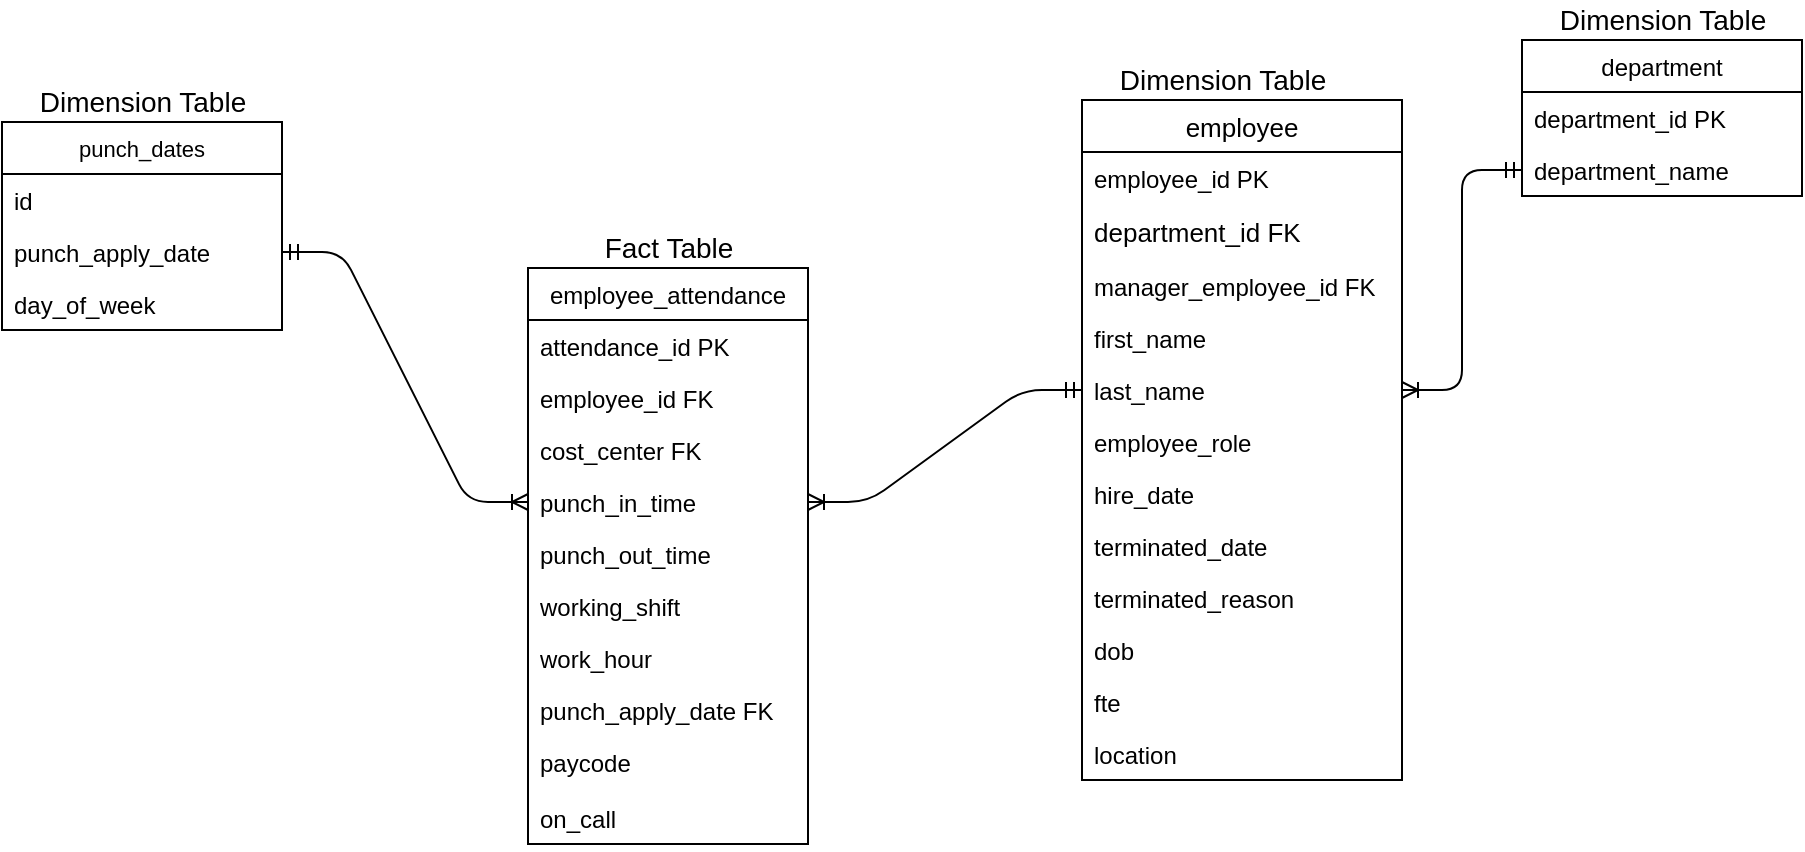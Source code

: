 <mxfile version="15.2.5" type="device"><diagram id="qBIGVreETJCY0qBi5uuP" name="Page-1"><mxGraphModel dx="1483" dy="770" grid="1" gridSize="10" guides="1" tooltips="1" connect="1" arrows="1" fold="1" page="1" pageScale="1" pageWidth="827" pageHeight="1169" math="0" shadow="0"><root><mxCell id="0"/><mxCell id="1" parent="0"/><mxCell id="NiNC5PD55eEqNTgZ0jzD-5" value="department" style="swimlane;fontStyle=0;childLayout=stackLayout;horizontal=1;startSize=26;horizontalStack=0;resizeParent=1;resizeParentMax=0;resizeLast=0;collapsible=1;marginBottom=0;" parent="1" vertex="1"><mxGeometry x="850" y="50" width="140" height="78" as="geometry"/></mxCell><mxCell id="NiNC5PD55eEqNTgZ0jzD-6" value="department_id PK" style="text;strokeColor=none;fillColor=none;align=left;verticalAlign=top;spacingLeft=4;spacingRight=4;overflow=hidden;rotatable=0;points=[[0,0.5],[1,0.5]];portConstraint=eastwest;" parent="NiNC5PD55eEqNTgZ0jzD-5" vertex="1"><mxGeometry y="26" width="140" height="26" as="geometry"/></mxCell><mxCell id="NiNC5PD55eEqNTgZ0jzD-7" value="department_name" style="text;strokeColor=none;fillColor=none;align=left;verticalAlign=top;spacingLeft=4;spacingRight=4;overflow=hidden;rotatable=0;points=[[0,0.5],[1,0.5]];portConstraint=eastwest;" parent="NiNC5PD55eEqNTgZ0jzD-5" vertex="1"><mxGeometry y="52" width="140" height="26" as="geometry"/></mxCell><mxCell id="NiNC5PD55eEqNTgZ0jzD-9" value="employee" style="swimlane;fontStyle=0;childLayout=stackLayout;horizontal=1;startSize=26;horizontalStack=0;resizeParent=1;resizeParentMax=0;resizeLast=0;collapsible=1;marginBottom=0;fontSize=13;" parent="1" vertex="1"><mxGeometry x="630" y="80" width="160" height="340" as="geometry"/></mxCell><mxCell id="NiNC5PD55eEqNTgZ0jzD-10" value="employee_id PK" style="text;strokeColor=none;fillColor=none;align=left;verticalAlign=top;spacingLeft=4;spacingRight=4;overflow=hidden;rotatable=0;points=[[0,0.5],[1,0.5]];portConstraint=eastwest;" parent="NiNC5PD55eEqNTgZ0jzD-9" vertex="1"><mxGeometry y="26" width="160" height="26" as="geometry"/></mxCell><mxCell id="lc8a-9nnhipJQTxzLVIG-1" value="department_id FK&#10;" style="text;strokeColor=none;fillColor=none;align=left;verticalAlign=top;spacingLeft=4;spacingRight=4;overflow=hidden;rotatable=0;points=[[0,0.5],[1,0.5]];portConstraint=eastwest;fontSize=13;" vertex="1" parent="NiNC5PD55eEqNTgZ0jzD-9"><mxGeometry y="52" width="160" height="28" as="geometry"/></mxCell><mxCell id="lc8a-9nnhipJQTxzLVIG-5" value="manager_employee_id FK" style="text;strokeColor=none;fillColor=none;align=left;verticalAlign=top;spacingLeft=4;spacingRight=4;overflow=hidden;rotatable=0;points=[[0,0.5],[1,0.5]];portConstraint=eastwest;" vertex="1" parent="NiNC5PD55eEqNTgZ0jzD-9"><mxGeometry y="80" width="160" height="26" as="geometry"/></mxCell><mxCell id="NiNC5PD55eEqNTgZ0jzD-11" value="first_name" style="text;strokeColor=none;fillColor=none;align=left;verticalAlign=top;spacingLeft=4;spacingRight=4;overflow=hidden;rotatable=0;points=[[0,0.5],[1,0.5]];portConstraint=eastwest;" parent="NiNC5PD55eEqNTgZ0jzD-9" vertex="1"><mxGeometry y="106" width="160" height="26" as="geometry"/></mxCell><mxCell id="NiNC5PD55eEqNTgZ0jzD-12" value="last_name" style="text;strokeColor=none;fillColor=none;align=left;verticalAlign=top;spacingLeft=4;spacingRight=4;overflow=hidden;rotatable=0;points=[[0,0.5],[1,0.5]];portConstraint=eastwest;" parent="NiNC5PD55eEqNTgZ0jzD-9" vertex="1"><mxGeometry y="132" width="160" height="26" as="geometry"/></mxCell><mxCell id="NiNC5PD55eEqNTgZ0jzD-32" value="employee_role" style="text;strokeColor=none;fillColor=none;align=left;verticalAlign=top;spacingLeft=4;spacingRight=4;overflow=hidden;rotatable=0;points=[[0,0.5],[1,0.5]];portConstraint=eastwest;" parent="NiNC5PD55eEqNTgZ0jzD-9" vertex="1"><mxGeometry y="158" width="160" height="26" as="geometry"/></mxCell><mxCell id="NiNC5PD55eEqNTgZ0jzD-33" value="hire_date" style="text;strokeColor=none;fillColor=none;align=left;verticalAlign=top;spacingLeft=4;spacingRight=4;overflow=hidden;rotatable=0;points=[[0,0.5],[1,0.5]];portConstraint=eastwest;" parent="NiNC5PD55eEqNTgZ0jzD-9" vertex="1"><mxGeometry y="184" width="160" height="26" as="geometry"/></mxCell><mxCell id="NiNC5PD55eEqNTgZ0jzD-34" value="terminated_date" style="text;strokeColor=none;fillColor=none;align=left;verticalAlign=top;spacingLeft=4;spacingRight=4;overflow=hidden;rotatable=0;points=[[0,0.5],[1,0.5]];portConstraint=eastwest;" parent="NiNC5PD55eEqNTgZ0jzD-9" vertex="1"><mxGeometry y="210" width="160" height="26" as="geometry"/></mxCell><mxCell id="NiNC5PD55eEqNTgZ0jzD-35" value="terminated_reason    " style="text;strokeColor=none;fillColor=none;align=left;verticalAlign=top;spacingLeft=4;spacingRight=4;overflow=hidden;rotatable=0;points=[[0,0.5],[1,0.5]];portConstraint=eastwest;" parent="NiNC5PD55eEqNTgZ0jzD-9" vertex="1"><mxGeometry y="236" width="160" height="26" as="geometry"/></mxCell><mxCell id="NiNC5PD55eEqNTgZ0jzD-36" value="dob" style="text;strokeColor=none;fillColor=none;align=left;verticalAlign=top;spacingLeft=4;spacingRight=4;overflow=hidden;rotatable=0;points=[[0,0.5],[1,0.5]];portConstraint=eastwest;" parent="NiNC5PD55eEqNTgZ0jzD-9" vertex="1"><mxGeometry y="262" width="160" height="26" as="geometry"/></mxCell><mxCell id="NiNC5PD55eEqNTgZ0jzD-37" value="fte" style="text;strokeColor=none;fillColor=none;align=left;verticalAlign=top;spacingLeft=4;spacingRight=4;overflow=hidden;rotatable=0;points=[[0,0.5],[1,0.5]];portConstraint=eastwest;" parent="NiNC5PD55eEqNTgZ0jzD-9" vertex="1"><mxGeometry y="288" width="160" height="26" as="geometry"/></mxCell><mxCell id="NiNC5PD55eEqNTgZ0jzD-38" value="location" style="text;strokeColor=none;fillColor=none;align=left;verticalAlign=top;spacingLeft=4;spacingRight=4;overflow=hidden;rotatable=0;points=[[0,0.5],[1,0.5]];portConstraint=eastwest;" parent="NiNC5PD55eEqNTgZ0jzD-9" vertex="1"><mxGeometry y="314" width="160" height="26" as="geometry"/></mxCell><mxCell id="NiNC5PD55eEqNTgZ0jzD-24" value="&lt;font style=&quot;font-size: 14px&quot;&gt;Dimension Table&lt;/font&gt;" style="text;html=1;align=center;verticalAlign=middle;resizable=0;points=[];autosize=1;strokeColor=none;fillColor=none;" parent="1" vertex="1"><mxGeometry x="640" y="60" width="120" height="20" as="geometry"/></mxCell><mxCell id="NiNC5PD55eEqNTgZ0jzD-25" value="&lt;font style=&quot;font-size: 14px&quot;&gt;Fact Table&lt;/font&gt;" style="text;html=1;align=center;verticalAlign=middle;resizable=0;points=[];autosize=1;strokeColor=none;fillColor=none;" parent="1" vertex="1"><mxGeometry x="383" y="144" width="80" height="20" as="geometry"/></mxCell><mxCell id="NiNC5PD55eEqNTgZ0jzD-26" value="&lt;font style=&quot;font-size: 14px&quot;&gt;Dimension Table&lt;/font&gt;" style="text;html=1;align=center;verticalAlign=middle;resizable=0;points=[];autosize=1;strokeColor=none;fillColor=none;" parent="1" vertex="1"><mxGeometry x="100" y="71" width="120" height="20" as="geometry"/></mxCell><mxCell id="NiNC5PD55eEqNTgZ0jzD-49" value="employee_attendance" style="swimlane;fontStyle=0;childLayout=stackLayout;horizontal=1;startSize=26;horizontalStack=0;resizeParent=1;resizeParentMax=0;resizeLast=0;collapsible=1;marginBottom=0;" parent="1" vertex="1"><mxGeometry x="353" y="164" width="140" height="288" as="geometry"/></mxCell><mxCell id="lc8a-9nnhipJQTxzLVIG-2" value="attendance_id PK" style="text;strokeColor=none;fillColor=none;align=left;verticalAlign=top;spacingLeft=4;spacingRight=4;overflow=hidden;rotatable=0;points=[[0,0.5],[1,0.5]];portConstraint=eastwest;" vertex="1" parent="NiNC5PD55eEqNTgZ0jzD-49"><mxGeometry y="26" width="140" height="26" as="geometry"/></mxCell><mxCell id="NiNC5PD55eEqNTgZ0jzD-50" value="employee_id FK" style="text;strokeColor=none;fillColor=none;align=left;verticalAlign=top;spacingLeft=4;spacingRight=4;overflow=hidden;rotatable=0;points=[[0,0.5],[1,0.5]];portConstraint=eastwest;" parent="NiNC5PD55eEqNTgZ0jzD-49" vertex="1"><mxGeometry y="52" width="140" height="26" as="geometry"/></mxCell><mxCell id="NiNC5PD55eEqNTgZ0jzD-52" value="cost_center FK" style="text;strokeColor=none;fillColor=none;align=left;verticalAlign=top;spacingLeft=4;spacingRight=4;overflow=hidden;rotatable=0;points=[[0,0.5],[1,0.5]];portConstraint=eastwest;" parent="NiNC5PD55eEqNTgZ0jzD-49" vertex="1"><mxGeometry y="78" width="140" height="26" as="geometry"/></mxCell><mxCell id="NiNC5PD55eEqNTgZ0jzD-53" value="punch_in_time" style="text;strokeColor=none;fillColor=none;align=left;verticalAlign=top;spacingLeft=4;spacingRight=4;overflow=hidden;rotatable=0;points=[[0,0.5],[1,0.5]];portConstraint=eastwest;" parent="NiNC5PD55eEqNTgZ0jzD-49" vertex="1"><mxGeometry y="104" width="140" height="26" as="geometry"/></mxCell><mxCell id="NiNC5PD55eEqNTgZ0jzD-54" value="punch_out_time" style="text;strokeColor=none;fillColor=none;align=left;verticalAlign=top;spacingLeft=4;spacingRight=4;overflow=hidden;rotatable=0;points=[[0,0.5],[1,0.5]];portConstraint=eastwest;" parent="NiNC5PD55eEqNTgZ0jzD-49" vertex="1"><mxGeometry y="130" width="140" height="26" as="geometry"/></mxCell><mxCell id="lc8a-9nnhipJQTxzLVIG-12" value="working_shift" style="text;strokeColor=none;fillColor=none;align=left;verticalAlign=top;spacingLeft=4;spacingRight=4;overflow=hidden;rotatable=0;points=[[0,0.5],[1,0.5]];portConstraint=eastwest;" vertex="1" parent="NiNC5PD55eEqNTgZ0jzD-49"><mxGeometry y="156" width="140" height="26" as="geometry"/></mxCell><mxCell id="lc8a-9nnhipJQTxzLVIG-13" value="work_hour" style="text;strokeColor=none;fillColor=none;align=left;verticalAlign=top;spacingLeft=4;spacingRight=4;overflow=hidden;rotatable=0;points=[[0,0.5],[1,0.5]];portConstraint=eastwest;" vertex="1" parent="NiNC5PD55eEqNTgZ0jzD-49"><mxGeometry y="182" width="140" height="26" as="geometry"/></mxCell><mxCell id="NiNC5PD55eEqNTgZ0jzD-55" value="punch_apply_date FK" style="text;strokeColor=none;fillColor=none;align=left;verticalAlign=top;spacingLeft=4;spacingRight=4;overflow=hidden;rotatable=0;points=[[0,0.5],[1,0.5]];portConstraint=eastwest;" parent="NiNC5PD55eEqNTgZ0jzD-49" vertex="1"><mxGeometry y="208" width="140" height="26" as="geometry"/></mxCell><mxCell id="NiNC5PD55eEqNTgZ0jzD-56" value="paycode" style="text;strokeColor=none;fillColor=none;align=left;verticalAlign=top;spacingLeft=4;spacingRight=4;overflow=hidden;rotatable=0;points=[[0,0.5],[1,0.5]];portConstraint=eastwest;" parent="NiNC5PD55eEqNTgZ0jzD-49" vertex="1"><mxGeometry y="234" width="140" height="28" as="geometry"/></mxCell><mxCell id="lc8a-9nnhipJQTxzLVIG-4" value="on_call" style="text;strokeColor=none;fillColor=none;align=left;verticalAlign=top;spacingLeft=4;spacingRight=4;overflow=hidden;rotatable=0;points=[[0,0.5],[1,0.5]];portConstraint=eastwest;" vertex="1" parent="NiNC5PD55eEqNTgZ0jzD-49"><mxGeometry y="262" width="140" height="26" as="geometry"/></mxCell><mxCell id="NiNC5PD55eEqNTgZ0jzD-58" value="" style="edgeStyle=entityRelationEdgeStyle;fontSize=12;html=1;endArrow=ERoneToMany;startArrow=ERmandOne;entryX=1;entryY=0.5;entryDx=0;entryDy=0;exitX=0;exitY=0.5;exitDx=0;exitDy=0;" parent="1" target="NiNC5PD55eEqNTgZ0jzD-53" edge="1" source="NiNC5PD55eEqNTgZ0jzD-12"><mxGeometry width="100" height="100" relative="1" as="geometry"><mxPoint x="540" y="130" as="sourcePoint"/><mxPoint x="593" y="183" as="targetPoint"/></mxGeometry></mxCell><mxCell id="lc8a-9nnhipJQTxzLVIG-3" value="" style="edgeStyle=entityRelationEdgeStyle;fontSize=12;html=1;endArrow=ERoneToMany;startArrow=ERmandOne;entryX=1;entryY=0.5;entryDx=0;entryDy=0;exitX=0;exitY=0.5;exitDx=0;exitDy=0;" edge="1" parent="1" source="NiNC5PD55eEqNTgZ0jzD-7" target="NiNC5PD55eEqNTgZ0jzD-12"><mxGeometry width="100" height="100" relative="1" as="geometry"><mxPoint x="907" y="70" as="sourcePoint"/><mxPoint x="770.0" y="174.0" as="targetPoint"/></mxGeometry></mxCell><mxCell id="lc8a-9nnhipJQTxzLVIG-6" value="punch_dates" style="swimlane;fontStyle=0;childLayout=stackLayout;horizontal=1;startSize=26;horizontalStack=0;resizeParent=1;resizeParentMax=0;resizeLast=0;collapsible=1;marginBottom=0;fontSize=11;" vertex="1" parent="1"><mxGeometry x="90" y="91" width="140" height="104" as="geometry"/></mxCell><mxCell id="lc8a-9nnhipJQTxzLVIG-7" value="id" style="text;strokeColor=none;fillColor=none;align=left;verticalAlign=top;spacingLeft=4;spacingRight=4;overflow=hidden;rotatable=0;points=[[0,0.5],[1,0.5]];portConstraint=eastwest;" vertex="1" parent="lc8a-9nnhipJQTxzLVIG-6"><mxGeometry y="26" width="140" height="26" as="geometry"/></mxCell><mxCell id="lc8a-9nnhipJQTxzLVIG-8" value="punch_apply_date" style="text;strokeColor=none;fillColor=none;align=left;verticalAlign=top;spacingLeft=4;spacingRight=4;overflow=hidden;rotatable=0;points=[[0,0.5],[1,0.5]];portConstraint=eastwest;" vertex="1" parent="lc8a-9nnhipJQTxzLVIG-6"><mxGeometry y="52" width="140" height="26" as="geometry"/></mxCell><mxCell id="lc8a-9nnhipJQTxzLVIG-9" value="day_of_week" style="text;strokeColor=none;fillColor=none;align=left;verticalAlign=top;spacingLeft=4;spacingRight=4;overflow=hidden;rotatable=0;points=[[0,0.5],[1,0.5]];portConstraint=eastwest;" vertex="1" parent="lc8a-9nnhipJQTxzLVIG-6"><mxGeometry y="78" width="140" height="26" as="geometry"/></mxCell><mxCell id="lc8a-9nnhipJQTxzLVIG-10" value="" style="edgeStyle=entityRelationEdgeStyle;fontSize=12;html=1;endArrow=ERoneToMany;startArrow=ERmandOne;entryX=0;entryY=0.5;entryDx=0;entryDy=0;exitX=1;exitY=0.5;exitDx=0;exitDy=0;" edge="1" parent="1" source="lc8a-9nnhipJQTxzLVIG-8" target="NiNC5PD55eEqNTgZ0jzD-53"><mxGeometry width="100" height="100" relative="1" as="geometry"><mxPoint x="640" y="235" as="sourcePoint"/><mxPoint x="503.0" y="291.0" as="targetPoint"/></mxGeometry></mxCell><mxCell id="lc8a-9nnhipJQTxzLVIG-11" value="&lt;font style=&quot;font-size: 14px&quot;&gt;Dimension Table&lt;/font&gt;" style="text;html=1;align=center;verticalAlign=middle;resizable=0;points=[];autosize=1;strokeColor=none;fillColor=none;" vertex="1" parent="1"><mxGeometry x="860" y="30" width="120" height="20" as="geometry"/></mxCell></root></mxGraphModel></diagram></mxfile>